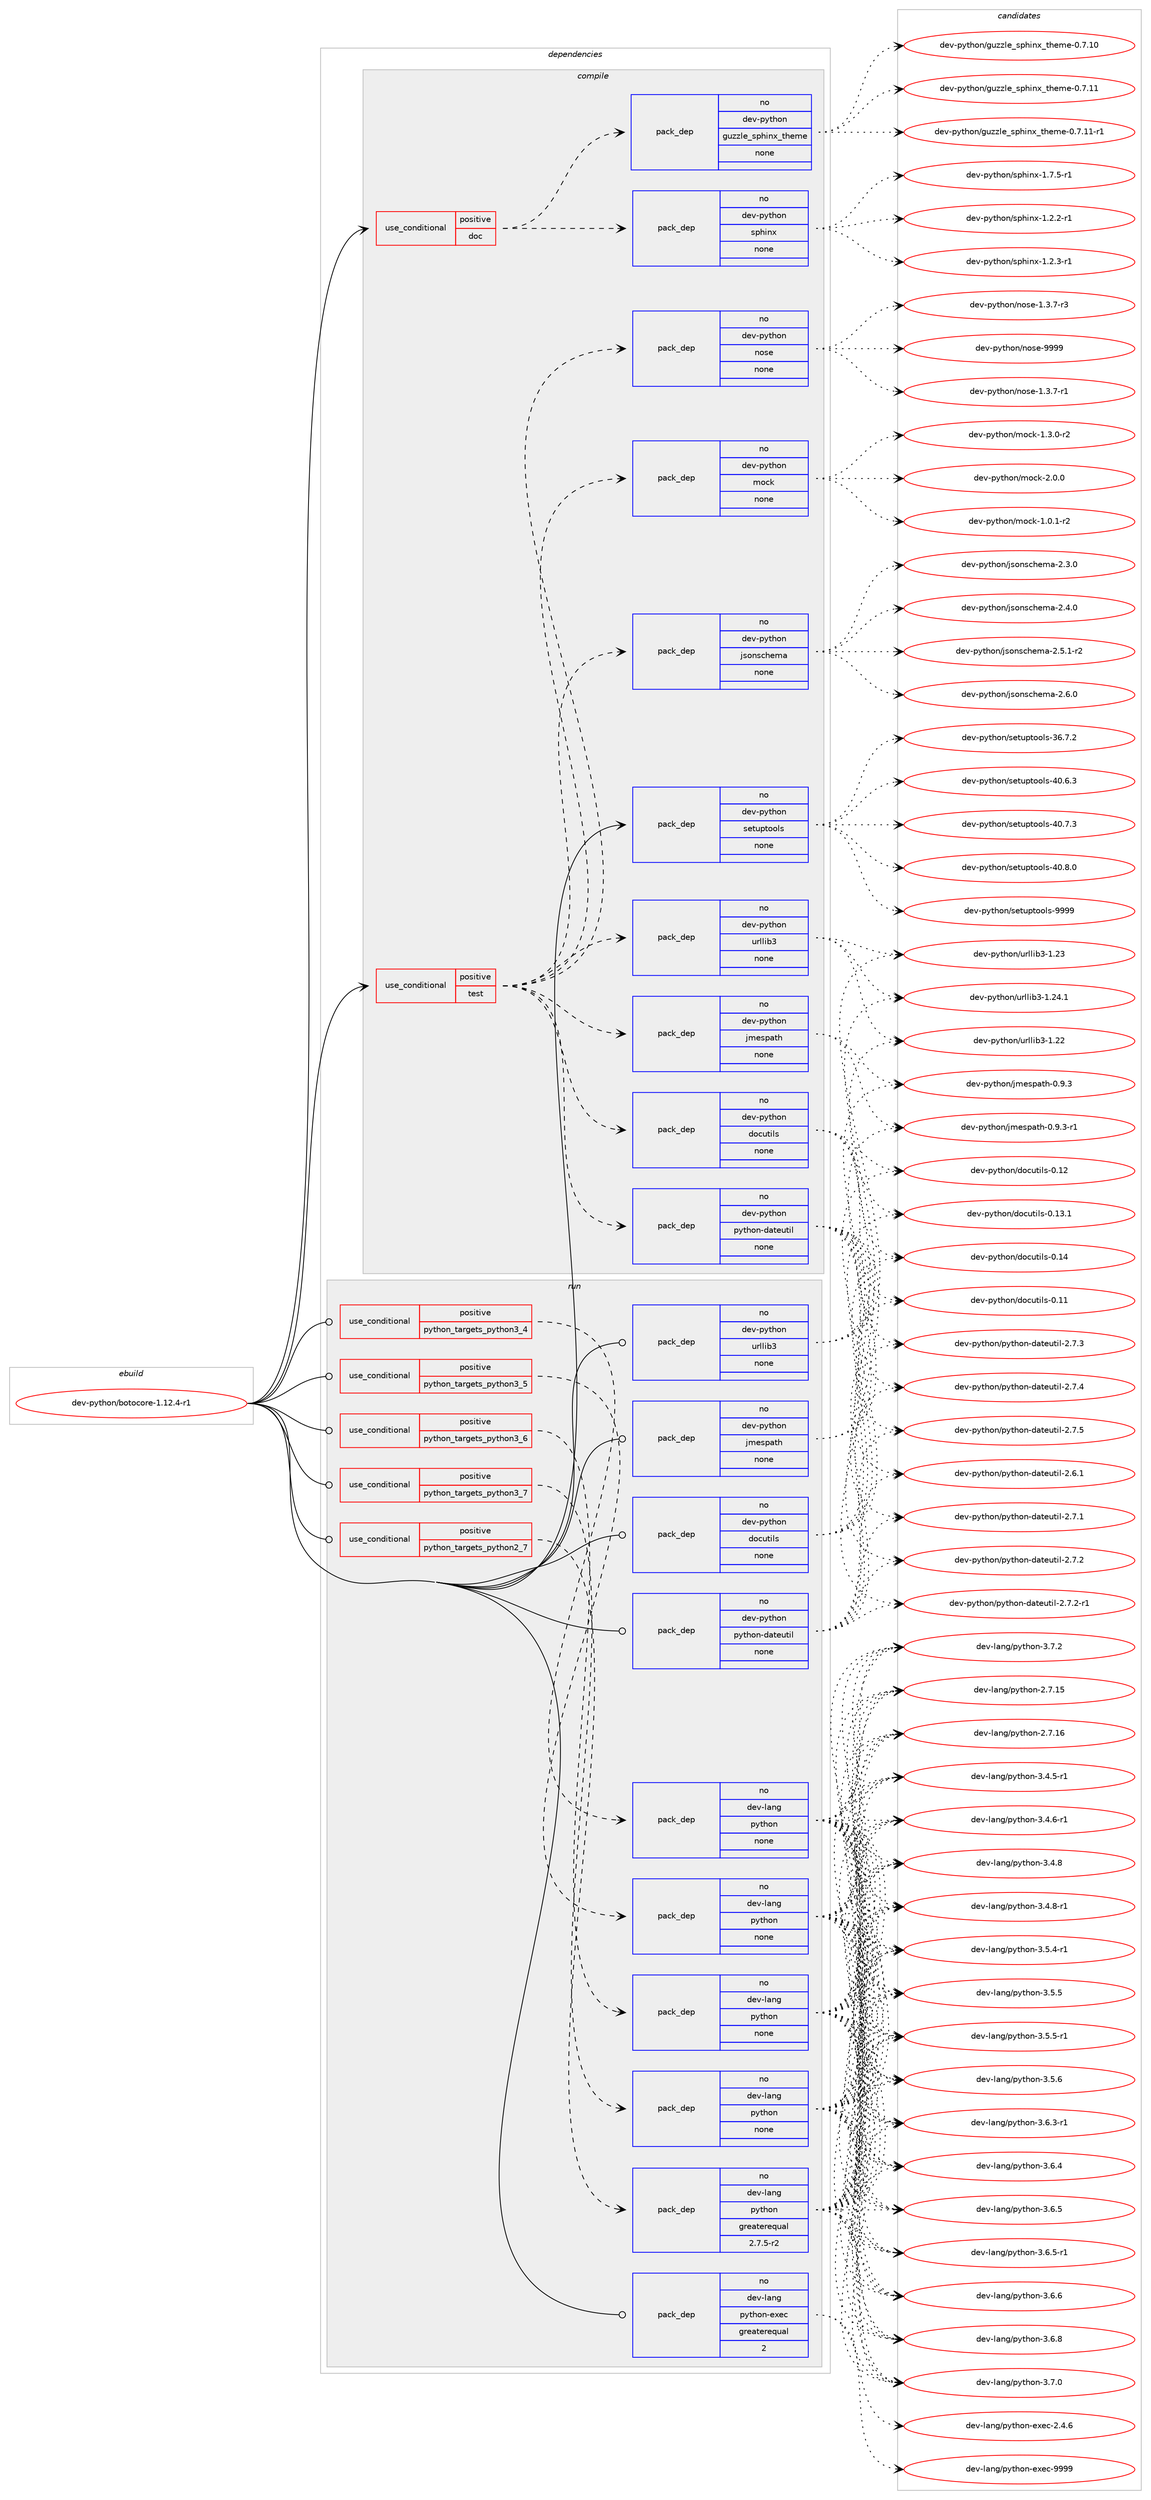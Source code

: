 digraph prolog {

# *************
# Graph options
# *************

newrank=true;
concentrate=true;
compound=true;
graph [rankdir=LR,fontname=Helvetica,fontsize=10,ranksep=1.5];#, ranksep=2.5, nodesep=0.2];
edge  [arrowhead=vee];
node  [fontname=Helvetica,fontsize=10];

# **********
# The ebuild
# **********

subgraph cluster_leftcol {
color=gray;
rank=same;
label=<<i>ebuild</i>>;
id [label="dev-python/botocore-1.12.4-r1", color=red, width=4, href="../dev-python/botocore-1.12.4-r1.svg"];
}

# ****************
# The dependencies
# ****************

subgraph cluster_midcol {
color=gray;
label=<<i>dependencies</i>>;
subgraph cluster_compile {
fillcolor="#eeeeee";
style=filled;
label=<<i>compile</i>>;
subgraph cond371868 {
dependency1401814 [label=<<TABLE BORDER="0" CELLBORDER="1" CELLSPACING="0" CELLPADDING="4"><TR><TD ROWSPAN="3" CELLPADDING="10">use_conditional</TD></TR><TR><TD>positive</TD></TR><TR><TD>doc</TD></TR></TABLE>>, shape=none, color=red];
subgraph pack1006718 {
dependency1401815 [label=<<TABLE BORDER="0" CELLBORDER="1" CELLSPACING="0" CELLPADDING="4" WIDTH="220"><TR><TD ROWSPAN="6" CELLPADDING="30">pack_dep</TD></TR><TR><TD WIDTH="110">no</TD></TR><TR><TD>dev-python</TD></TR><TR><TD>guzzle_sphinx_theme</TD></TR><TR><TD>none</TD></TR><TR><TD></TD></TR></TABLE>>, shape=none, color=blue];
}
dependency1401814:e -> dependency1401815:w [weight=20,style="dashed",arrowhead="vee"];
subgraph pack1006719 {
dependency1401816 [label=<<TABLE BORDER="0" CELLBORDER="1" CELLSPACING="0" CELLPADDING="4" WIDTH="220"><TR><TD ROWSPAN="6" CELLPADDING="30">pack_dep</TD></TR><TR><TD WIDTH="110">no</TD></TR><TR><TD>dev-python</TD></TR><TR><TD>sphinx</TD></TR><TR><TD>none</TD></TR><TR><TD></TD></TR></TABLE>>, shape=none, color=blue];
}
dependency1401814:e -> dependency1401816:w [weight=20,style="dashed",arrowhead="vee"];
}
id:e -> dependency1401814:w [weight=20,style="solid",arrowhead="vee"];
subgraph cond371869 {
dependency1401817 [label=<<TABLE BORDER="0" CELLBORDER="1" CELLSPACING="0" CELLPADDING="4"><TR><TD ROWSPAN="3" CELLPADDING="10">use_conditional</TD></TR><TR><TD>positive</TD></TR><TR><TD>test</TD></TR></TABLE>>, shape=none, color=red];
subgraph pack1006720 {
dependency1401818 [label=<<TABLE BORDER="0" CELLBORDER="1" CELLSPACING="0" CELLPADDING="4" WIDTH="220"><TR><TD ROWSPAN="6" CELLPADDING="30">pack_dep</TD></TR><TR><TD WIDTH="110">no</TD></TR><TR><TD>dev-python</TD></TR><TR><TD>docutils</TD></TR><TR><TD>none</TD></TR><TR><TD></TD></TR></TABLE>>, shape=none, color=blue];
}
dependency1401817:e -> dependency1401818:w [weight=20,style="dashed",arrowhead="vee"];
subgraph pack1006721 {
dependency1401819 [label=<<TABLE BORDER="0" CELLBORDER="1" CELLSPACING="0" CELLPADDING="4" WIDTH="220"><TR><TD ROWSPAN="6" CELLPADDING="30">pack_dep</TD></TR><TR><TD WIDTH="110">no</TD></TR><TR><TD>dev-python</TD></TR><TR><TD>jmespath</TD></TR><TR><TD>none</TD></TR><TR><TD></TD></TR></TABLE>>, shape=none, color=blue];
}
dependency1401817:e -> dependency1401819:w [weight=20,style="dashed",arrowhead="vee"];
subgraph pack1006722 {
dependency1401820 [label=<<TABLE BORDER="0" CELLBORDER="1" CELLSPACING="0" CELLPADDING="4" WIDTH="220"><TR><TD ROWSPAN="6" CELLPADDING="30">pack_dep</TD></TR><TR><TD WIDTH="110">no</TD></TR><TR><TD>dev-python</TD></TR><TR><TD>python-dateutil</TD></TR><TR><TD>none</TD></TR><TR><TD></TD></TR></TABLE>>, shape=none, color=blue];
}
dependency1401817:e -> dependency1401820:w [weight=20,style="dashed",arrowhead="vee"];
subgraph pack1006723 {
dependency1401821 [label=<<TABLE BORDER="0" CELLBORDER="1" CELLSPACING="0" CELLPADDING="4" WIDTH="220"><TR><TD ROWSPAN="6" CELLPADDING="30">pack_dep</TD></TR><TR><TD WIDTH="110">no</TD></TR><TR><TD>dev-python</TD></TR><TR><TD>urllib3</TD></TR><TR><TD>none</TD></TR><TR><TD></TD></TR></TABLE>>, shape=none, color=blue];
}
dependency1401817:e -> dependency1401821:w [weight=20,style="dashed",arrowhead="vee"];
subgraph pack1006724 {
dependency1401822 [label=<<TABLE BORDER="0" CELLBORDER="1" CELLSPACING="0" CELLPADDING="4" WIDTH="220"><TR><TD ROWSPAN="6" CELLPADDING="30">pack_dep</TD></TR><TR><TD WIDTH="110">no</TD></TR><TR><TD>dev-python</TD></TR><TR><TD>mock</TD></TR><TR><TD>none</TD></TR><TR><TD></TD></TR></TABLE>>, shape=none, color=blue];
}
dependency1401817:e -> dependency1401822:w [weight=20,style="dashed",arrowhead="vee"];
subgraph pack1006725 {
dependency1401823 [label=<<TABLE BORDER="0" CELLBORDER="1" CELLSPACING="0" CELLPADDING="4" WIDTH="220"><TR><TD ROWSPAN="6" CELLPADDING="30">pack_dep</TD></TR><TR><TD WIDTH="110">no</TD></TR><TR><TD>dev-python</TD></TR><TR><TD>nose</TD></TR><TR><TD>none</TD></TR><TR><TD></TD></TR></TABLE>>, shape=none, color=blue];
}
dependency1401817:e -> dependency1401823:w [weight=20,style="dashed",arrowhead="vee"];
subgraph pack1006726 {
dependency1401824 [label=<<TABLE BORDER="0" CELLBORDER="1" CELLSPACING="0" CELLPADDING="4" WIDTH="220"><TR><TD ROWSPAN="6" CELLPADDING="30">pack_dep</TD></TR><TR><TD WIDTH="110">no</TD></TR><TR><TD>dev-python</TD></TR><TR><TD>jsonschema</TD></TR><TR><TD>none</TD></TR><TR><TD></TD></TR></TABLE>>, shape=none, color=blue];
}
dependency1401817:e -> dependency1401824:w [weight=20,style="dashed",arrowhead="vee"];
}
id:e -> dependency1401817:w [weight=20,style="solid",arrowhead="vee"];
subgraph pack1006727 {
dependency1401825 [label=<<TABLE BORDER="0" CELLBORDER="1" CELLSPACING="0" CELLPADDING="4" WIDTH="220"><TR><TD ROWSPAN="6" CELLPADDING="30">pack_dep</TD></TR><TR><TD WIDTH="110">no</TD></TR><TR><TD>dev-python</TD></TR><TR><TD>setuptools</TD></TR><TR><TD>none</TD></TR><TR><TD></TD></TR></TABLE>>, shape=none, color=blue];
}
id:e -> dependency1401825:w [weight=20,style="solid",arrowhead="vee"];
}
subgraph cluster_compileandrun {
fillcolor="#eeeeee";
style=filled;
label=<<i>compile and run</i>>;
}
subgraph cluster_run {
fillcolor="#eeeeee";
style=filled;
label=<<i>run</i>>;
subgraph cond371870 {
dependency1401826 [label=<<TABLE BORDER="0" CELLBORDER="1" CELLSPACING="0" CELLPADDING="4"><TR><TD ROWSPAN="3" CELLPADDING="10">use_conditional</TD></TR><TR><TD>positive</TD></TR><TR><TD>python_targets_python2_7</TD></TR></TABLE>>, shape=none, color=red];
subgraph pack1006728 {
dependency1401827 [label=<<TABLE BORDER="0" CELLBORDER="1" CELLSPACING="0" CELLPADDING="4" WIDTH="220"><TR><TD ROWSPAN="6" CELLPADDING="30">pack_dep</TD></TR><TR><TD WIDTH="110">no</TD></TR><TR><TD>dev-lang</TD></TR><TR><TD>python</TD></TR><TR><TD>greaterequal</TD></TR><TR><TD>2.7.5-r2</TD></TR></TABLE>>, shape=none, color=blue];
}
dependency1401826:e -> dependency1401827:w [weight=20,style="dashed",arrowhead="vee"];
}
id:e -> dependency1401826:w [weight=20,style="solid",arrowhead="odot"];
subgraph cond371871 {
dependency1401828 [label=<<TABLE BORDER="0" CELLBORDER="1" CELLSPACING="0" CELLPADDING="4"><TR><TD ROWSPAN="3" CELLPADDING="10">use_conditional</TD></TR><TR><TD>positive</TD></TR><TR><TD>python_targets_python3_4</TD></TR></TABLE>>, shape=none, color=red];
subgraph pack1006729 {
dependency1401829 [label=<<TABLE BORDER="0" CELLBORDER="1" CELLSPACING="0" CELLPADDING="4" WIDTH="220"><TR><TD ROWSPAN="6" CELLPADDING="30">pack_dep</TD></TR><TR><TD WIDTH="110">no</TD></TR><TR><TD>dev-lang</TD></TR><TR><TD>python</TD></TR><TR><TD>none</TD></TR><TR><TD></TD></TR></TABLE>>, shape=none, color=blue];
}
dependency1401828:e -> dependency1401829:w [weight=20,style="dashed",arrowhead="vee"];
}
id:e -> dependency1401828:w [weight=20,style="solid",arrowhead="odot"];
subgraph cond371872 {
dependency1401830 [label=<<TABLE BORDER="0" CELLBORDER="1" CELLSPACING="0" CELLPADDING="4"><TR><TD ROWSPAN="3" CELLPADDING="10">use_conditional</TD></TR><TR><TD>positive</TD></TR><TR><TD>python_targets_python3_5</TD></TR></TABLE>>, shape=none, color=red];
subgraph pack1006730 {
dependency1401831 [label=<<TABLE BORDER="0" CELLBORDER="1" CELLSPACING="0" CELLPADDING="4" WIDTH="220"><TR><TD ROWSPAN="6" CELLPADDING="30">pack_dep</TD></TR><TR><TD WIDTH="110">no</TD></TR><TR><TD>dev-lang</TD></TR><TR><TD>python</TD></TR><TR><TD>none</TD></TR><TR><TD></TD></TR></TABLE>>, shape=none, color=blue];
}
dependency1401830:e -> dependency1401831:w [weight=20,style="dashed",arrowhead="vee"];
}
id:e -> dependency1401830:w [weight=20,style="solid",arrowhead="odot"];
subgraph cond371873 {
dependency1401832 [label=<<TABLE BORDER="0" CELLBORDER="1" CELLSPACING="0" CELLPADDING="4"><TR><TD ROWSPAN="3" CELLPADDING="10">use_conditional</TD></TR><TR><TD>positive</TD></TR><TR><TD>python_targets_python3_6</TD></TR></TABLE>>, shape=none, color=red];
subgraph pack1006731 {
dependency1401833 [label=<<TABLE BORDER="0" CELLBORDER="1" CELLSPACING="0" CELLPADDING="4" WIDTH="220"><TR><TD ROWSPAN="6" CELLPADDING="30">pack_dep</TD></TR><TR><TD WIDTH="110">no</TD></TR><TR><TD>dev-lang</TD></TR><TR><TD>python</TD></TR><TR><TD>none</TD></TR><TR><TD></TD></TR></TABLE>>, shape=none, color=blue];
}
dependency1401832:e -> dependency1401833:w [weight=20,style="dashed",arrowhead="vee"];
}
id:e -> dependency1401832:w [weight=20,style="solid",arrowhead="odot"];
subgraph cond371874 {
dependency1401834 [label=<<TABLE BORDER="0" CELLBORDER="1" CELLSPACING="0" CELLPADDING="4"><TR><TD ROWSPAN="3" CELLPADDING="10">use_conditional</TD></TR><TR><TD>positive</TD></TR><TR><TD>python_targets_python3_7</TD></TR></TABLE>>, shape=none, color=red];
subgraph pack1006732 {
dependency1401835 [label=<<TABLE BORDER="0" CELLBORDER="1" CELLSPACING="0" CELLPADDING="4" WIDTH="220"><TR><TD ROWSPAN="6" CELLPADDING="30">pack_dep</TD></TR><TR><TD WIDTH="110">no</TD></TR><TR><TD>dev-lang</TD></TR><TR><TD>python</TD></TR><TR><TD>none</TD></TR><TR><TD></TD></TR></TABLE>>, shape=none, color=blue];
}
dependency1401834:e -> dependency1401835:w [weight=20,style="dashed",arrowhead="vee"];
}
id:e -> dependency1401834:w [weight=20,style="solid",arrowhead="odot"];
subgraph pack1006733 {
dependency1401836 [label=<<TABLE BORDER="0" CELLBORDER="1" CELLSPACING="0" CELLPADDING="4" WIDTH="220"><TR><TD ROWSPAN="6" CELLPADDING="30">pack_dep</TD></TR><TR><TD WIDTH="110">no</TD></TR><TR><TD>dev-lang</TD></TR><TR><TD>python-exec</TD></TR><TR><TD>greaterequal</TD></TR><TR><TD>2</TD></TR></TABLE>>, shape=none, color=blue];
}
id:e -> dependency1401836:w [weight=20,style="solid",arrowhead="odot"];
subgraph pack1006734 {
dependency1401837 [label=<<TABLE BORDER="0" CELLBORDER="1" CELLSPACING="0" CELLPADDING="4" WIDTH="220"><TR><TD ROWSPAN="6" CELLPADDING="30">pack_dep</TD></TR><TR><TD WIDTH="110">no</TD></TR><TR><TD>dev-python</TD></TR><TR><TD>docutils</TD></TR><TR><TD>none</TD></TR><TR><TD></TD></TR></TABLE>>, shape=none, color=blue];
}
id:e -> dependency1401837:w [weight=20,style="solid",arrowhead="odot"];
subgraph pack1006735 {
dependency1401838 [label=<<TABLE BORDER="0" CELLBORDER="1" CELLSPACING="0" CELLPADDING="4" WIDTH="220"><TR><TD ROWSPAN="6" CELLPADDING="30">pack_dep</TD></TR><TR><TD WIDTH="110">no</TD></TR><TR><TD>dev-python</TD></TR><TR><TD>jmespath</TD></TR><TR><TD>none</TD></TR><TR><TD></TD></TR></TABLE>>, shape=none, color=blue];
}
id:e -> dependency1401838:w [weight=20,style="solid",arrowhead="odot"];
subgraph pack1006736 {
dependency1401839 [label=<<TABLE BORDER="0" CELLBORDER="1" CELLSPACING="0" CELLPADDING="4" WIDTH="220"><TR><TD ROWSPAN="6" CELLPADDING="30">pack_dep</TD></TR><TR><TD WIDTH="110">no</TD></TR><TR><TD>dev-python</TD></TR><TR><TD>python-dateutil</TD></TR><TR><TD>none</TD></TR><TR><TD></TD></TR></TABLE>>, shape=none, color=blue];
}
id:e -> dependency1401839:w [weight=20,style="solid",arrowhead="odot"];
subgraph pack1006737 {
dependency1401840 [label=<<TABLE BORDER="0" CELLBORDER="1" CELLSPACING="0" CELLPADDING="4" WIDTH="220"><TR><TD ROWSPAN="6" CELLPADDING="30">pack_dep</TD></TR><TR><TD WIDTH="110">no</TD></TR><TR><TD>dev-python</TD></TR><TR><TD>urllib3</TD></TR><TR><TD>none</TD></TR><TR><TD></TD></TR></TABLE>>, shape=none, color=blue];
}
id:e -> dependency1401840:w [weight=20,style="solid",arrowhead="odot"];
}
}

# **************
# The candidates
# **************

subgraph cluster_choices {
rank=same;
color=gray;
label=<<i>candidates</i>>;

subgraph choice1006718 {
color=black;
nodesep=1;
choice1001011184511212111610411111047103117122122108101951151121041051101209511610410110910145484655464948 [label="dev-python/guzzle_sphinx_theme-0.7.10", color=red, width=4,href="../dev-python/guzzle_sphinx_theme-0.7.10.svg"];
choice1001011184511212111610411111047103117122122108101951151121041051101209511610410110910145484655464949 [label="dev-python/guzzle_sphinx_theme-0.7.11", color=red, width=4,href="../dev-python/guzzle_sphinx_theme-0.7.11.svg"];
choice10010111845112121116104111110471031171221221081019511511210410511012095116104101109101454846554649494511449 [label="dev-python/guzzle_sphinx_theme-0.7.11-r1", color=red, width=4,href="../dev-python/guzzle_sphinx_theme-0.7.11-r1.svg"];
dependency1401815:e -> choice1001011184511212111610411111047103117122122108101951151121041051101209511610410110910145484655464948:w [style=dotted,weight="100"];
dependency1401815:e -> choice1001011184511212111610411111047103117122122108101951151121041051101209511610410110910145484655464949:w [style=dotted,weight="100"];
dependency1401815:e -> choice10010111845112121116104111110471031171221221081019511511210410511012095116104101109101454846554649494511449:w [style=dotted,weight="100"];
}
subgraph choice1006719 {
color=black;
nodesep=1;
choice10010111845112121116104111110471151121041051101204549465046504511449 [label="dev-python/sphinx-1.2.2-r1", color=red, width=4,href="../dev-python/sphinx-1.2.2-r1.svg"];
choice10010111845112121116104111110471151121041051101204549465046514511449 [label="dev-python/sphinx-1.2.3-r1", color=red, width=4,href="../dev-python/sphinx-1.2.3-r1.svg"];
choice10010111845112121116104111110471151121041051101204549465546534511449 [label="dev-python/sphinx-1.7.5-r1", color=red, width=4,href="../dev-python/sphinx-1.7.5-r1.svg"];
dependency1401816:e -> choice10010111845112121116104111110471151121041051101204549465046504511449:w [style=dotted,weight="100"];
dependency1401816:e -> choice10010111845112121116104111110471151121041051101204549465046514511449:w [style=dotted,weight="100"];
dependency1401816:e -> choice10010111845112121116104111110471151121041051101204549465546534511449:w [style=dotted,weight="100"];
}
subgraph choice1006720 {
color=black;
nodesep=1;
choice1001011184511212111610411111047100111991171161051081154548464949 [label="dev-python/docutils-0.11", color=red, width=4,href="../dev-python/docutils-0.11.svg"];
choice1001011184511212111610411111047100111991171161051081154548464950 [label="dev-python/docutils-0.12", color=red, width=4,href="../dev-python/docutils-0.12.svg"];
choice10010111845112121116104111110471001119911711610510811545484649514649 [label="dev-python/docutils-0.13.1", color=red, width=4,href="../dev-python/docutils-0.13.1.svg"];
choice1001011184511212111610411111047100111991171161051081154548464952 [label="dev-python/docutils-0.14", color=red, width=4,href="../dev-python/docutils-0.14.svg"];
dependency1401818:e -> choice1001011184511212111610411111047100111991171161051081154548464949:w [style=dotted,weight="100"];
dependency1401818:e -> choice1001011184511212111610411111047100111991171161051081154548464950:w [style=dotted,weight="100"];
dependency1401818:e -> choice10010111845112121116104111110471001119911711610510811545484649514649:w [style=dotted,weight="100"];
dependency1401818:e -> choice1001011184511212111610411111047100111991171161051081154548464952:w [style=dotted,weight="100"];
}
subgraph choice1006721 {
color=black;
nodesep=1;
choice100101118451121211161041111104710610910111511297116104454846574651 [label="dev-python/jmespath-0.9.3", color=red, width=4,href="../dev-python/jmespath-0.9.3.svg"];
choice1001011184511212111610411111047106109101115112971161044548465746514511449 [label="dev-python/jmespath-0.9.3-r1", color=red, width=4,href="../dev-python/jmespath-0.9.3-r1.svg"];
dependency1401819:e -> choice100101118451121211161041111104710610910111511297116104454846574651:w [style=dotted,weight="100"];
dependency1401819:e -> choice1001011184511212111610411111047106109101115112971161044548465746514511449:w [style=dotted,weight="100"];
}
subgraph choice1006722 {
color=black;
nodesep=1;
choice10010111845112121116104111110471121211161041111104510097116101117116105108455046544649 [label="dev-python/python-dateutil-2.6.1", color=red, width=4,href="../dev-python/python-dateutil-2.6.1.svg"];
choice10010111845112121116104111110471121211161041111104510097116101117116105108455046554649 [label="dev-python/python-dateutil-2.7.1", color=red, width=4,href="../dev-python/python-dateutil-2.7.1.svg"];
choice10010111845112121116104111110471121211161041111104510097116101117116105108455046554650 [label="dev-python/python-dateutil-2.7.2", color=red, width=4,href="../dev-python/python-dateutil-2.7.2.svg"];
choice100101118451121211161041111104711212111610411111045100971161011171161051084550465546504511449 [label="dev-python/python-dateutil-2.7.2-r1", color=red, width=4,href="../dev-python/python-dateutil-2.7.2-r1.svg"];
choice10010111845112121116104111110471121211161041111104510097116101117116105108455046554651 [label="dev-python/python-dateutil-2.7.3", color=red, width=4,href="../dev-python/python-dateutil-2.7.3.svg"];
choice10010111845112121116104111110471121211161041111104510097116101117116105108455046554652 [label="dev-python/python-dateutil-2.7.4", color=red, width=4,href="../dev-python/python-dateutil-2.7.4.svg"];
choice10010111845112121116104111110471121211161041111104510097116101117116105108455046554653 [label="dev-python/python-dateutil-2.7.5", color=red, width=4,href="../dev-python/python-dateutil-2.7.5.svg"];
dependency1401820:e -> choice10010111845112121116104111110471121211161041111104510097116101117116105108455046544649:w [style=dotted,weight="100"];
dependency1401820:e -> choice10010111845112121116104111110471121211161041111104510097116101117116105108455046554649:w [style=dotted,weight="100"];
dependency1401820:e -> choice10010111845112121116104111110471121211161041111104510097116101117116105108455046554650:w [style=dotted,weight="100"];
dependency1401820:e -> choice100101118451121211161041111104711212111610411111045100971161011171161051084550465546504511449:w [style=dotted,weight="100"];
dependency1401820:e -> choice10010111845112121116104111110471121211161041111104510097116101117116105108455046554651:w [style=dotted,weight="100"];
dependency1401820:e -> choice10010111845112121116104111110471121211161041111104510097116101117116105108455046554652:w [style=dotted,weight="100"];
dependency1401820:e -> choice10010111845112121116104111110471121211161041111104510097116101117116105108455046554653:w [style=dotted,weight="100"];
}
subgraph choice1006723 {
color=black;
nodesep=1;
choice100101118451121211161041111104711711410810810598514549465050 [label="dev-python/urllib3-1.22", color=red, width=4,href="../dev-python/urllib3-1.22.svg"];
choice100101118451121211161041111104711711410810810598514549465051 [label="dev-python/urllib3-1.23", color=red, width=4,href="../dev-python/urllib3-1.23.svg"];
choice1001011184511212111610411111047117114108108105985145494650524649 [label="dev-python/urllib3-1.24.1", color=red, width=4,href="../dev-python/urllib3-1.24.1.svg"];
dependency1401821:e -> choice100101118451121211161041111104711711410810810598514549465050:w [style=dotted,weight="100"];
dependency1401821:e -> choice100101118451121211161041111104711711410810810598514549465051:w [style=dotted,weight="100"];
dependency1401821:e -> choice1001011184511212111610411111047117114108108105985145494650524649:w [style=dotted,weight="100"];
}
subgraph choice1006724 {
color=black;
nodesep=1;
choice1001011184511212111610411111047109111991074549464846494511450 [label="dev-python/mock-1.0.1-r2", color=red, width=4,href="../dev-python/mock-1.0.1-r2.svg"];
choice1001011184511212111610411111047109111991074549465146484511450 [label="dev-python/mock-1.3.0-r2", color=red, width=4,href="../dev-python/mock-1.3.0-r2.svg"];
choice100101118451121211161041111104710911199107455046484648 [label="dev-python/mock-2.0.0", color=red, width=4,href="../dev-python/mock-2.0.0.svg"];
dependency1401822:e -> choice1001011184511212111610411111047109111991074549464846494511450:w [style=dotted,weight="100"];
dependency1401822:e -> choice1001011184511212111610411111047109111991074549465146484511450:w [style=dotted,weight="100"];
dependency1401822:e -> choice100101118451121211161041111104710911199107455046484648:w [style=dotted,weight="100"];
}
subgraph choice1006725 {
color=black;
nodesep=1;
choice10010111845112121116104111110471101111151014549465146554511449 [label="dev-python/nose-1.3.7-r1", color=red, width=4,href="../dev-python/nose-1.3.7-r1.svg"];
choice10010111845112121116104111110471101111151014549465146554511451 [label="dev-python/nose-1.3.7-r3", color=red, width=4,href="../dev-python/nose-1.3.7-r3.svg"];
choice10010111845112121116104111110471101111151014557575757 [label="dev-python/nose-9999", color=red, width=4,href="../dev-python/nose-9999.svg"];
dependency1401823:e -> choice10010111845112121116104111110471101111151014549465146554511449:w [style=dotted,weight="100"];
dependency1401823:e -> choice10010111845112121116104111110471101111151014549465146554511451:w [style=dotted,weight="100"];
dependency1401823:e -> choice10010111845112121116104111110471101111151014557575757:w [style=dotted,weight="100"];
}
subgraph choice1006726 {
color=black;
nodesep=1;
choice10010111845112121116104111110471061151111101159910410110997455046514648 [label="dev-python/jsonschema-2.3.0", color=red, width=4,href="../dev-python/jsonschema-2.3.0.svg"];
choice10010111845112121116104111110471061151111101159910410110997455046524648 [label="dev-python/jsonschema-2.4.0", color=red, width=4,href="../dev-python/jsonschema-2.4.0.svg"];
choice100101118451121211161041111104710611511111011599104101109974550465346494511450 [label="dev-python/jsonschema-2.5.1-r2", color=red, width=4,href="../dev-python/jsonschema-2.5.1-r2.svg"];
choice10010111845112121116104111110471061151111101159910410110997455046544648 [label="dev-python/jsonschema-2.6.0", color=red, width=4,href="../dev-python/jsonschema-2.6.0.svg"];
dependency1401824:e -> choice10010111845112121116104111110471061151111101159910410110997455046514648:w [style=dotted,weight="100"];
dependency1401824:e -> choice10010111845112121116104111110471061151111101159910410110997455046524648:w [style=dotted,weight="100"];
dependency1401824:e -> choice100101118451121211161041111104710611511111011599104101109974550465346494511450:w [style=dotted,weight="100"];
dependency1401824:e -> choice10010111845112121116104111110471061151111101159910410110997455046544648:w [style=dotted,weight="100"];
}
subgraph choice1006727 {
color=black;
nodesep=1;
choice100101118451121211161041111104711510111611711211611111110811545515446554650 [label="dev-python/setuptools-36.7.2", color=red, width=4,href="../dev-python/setuptools-36.7.2.svg"];
choice100101118451121211161041111104711510111611711211611111110811545524846544651 [label="dev-python/setuptools-40.6.3", color=red, width=4,href="../dev-python/setuptools-40.6.3.svg"];
choice100101118451121211161041111104711510111611711211611111110811545524846554651 [label="dev-python/setuptools-40.7.3", color=red, width=4,href="../dev-python/setuptools-40.7.3.svg"];
choice100101118451121211161041111104711510111611711211611111110811545524846564648 [label="dev-python/setuptools-40.8.0", color=red, width=4,href="../dev-python/setuptools-40.8.0.svg"];
choice10010111845112121116104111110471151011161171121161111111081154557575757 [label="dev-python/setuptools-9999", color=red, width=4,href="../dev-python/setuptools-9999.svg"];
dependency1401825:e -> choice100101118451121211161041111104711510111611711211611111110811545515446554650:w [style=dotted,weight="100"];
dependency1401825:e -> choice100101118451121211161041111104711510111611711211611111110811545524846544651:w [style=dotted,weight="100"];
dependency1401825:e -> choice100101118451121211161041111104711510111611711211611111110811545524846554651:w [style=dotted,weight="100"];
dependency1401825:e -> choice100101118451121211161041111104711510111611711211611111110811545524846564648:w [style=dotted,weight="100"];
dependency1401825:e -> choice10010111845112121116104111110471151011161171121161111111081154557575757:w [style=dotted,weight="100"];
}
subgraph choice1006728 {
color=black;
nodesep=1;
choice10010111845108971101034711212111610411111045504655464953 [label="dev-lang/python-2.7.15", color=red, width=4,href="../dev-lang/python-2.7.15.svg"];
choice10010111845108971101034711212111610411111045504655464954 [label="dev-lang/python-2.7.16", color=red, width=4,href="../dev-lang/python-2.7.16.svg"];
choice1001011184510897110103471121211161041111104551465246534511449 [label="dev-lang/python-3.4.5-r1", color=red, width=4,href="../dev-lang/python-3.4.5-r1.svg"];
choice1001011184510897110103471121211161041111104551465246544511449 [label="dev-lang/python-3.4.6-r1", color=red, width=4,href="../dev-lang/python-3.4.6-r1.svg"];
choice100101118451089711010347112121116104111110455146524656 [label="dev-lang/python-3.4.8", color=red, width=4,href="../dev-lang/python-3.4.8.svg"];
choice1001011184510897110103471121211161041111104551465246564511449 [label="dev-lang/python-3.4.8-r1", color=red, width=4,href="../dev-lang/python-3.4.8-r1.svg"];
choice1001011184510897110103471121211161041111104551465346524511449 [label="dev-lang/python-3.5.4-r1", color=red, width=4,href="../dev-lang/python-3.5.4-r1.svg"];
choice100101118451089711010347112121116104111110455146534653 [label="dev-lang/python-3.5.5", color=red, width=4,href="../dev-lang/python-3.5.5.svg"];
choice1001011184510897110103471121211161041111104551465346534511449 [label="dev-lang/python-3.5.5-r1", color=red, width=4,href="../dev-lang/python-3.5.5-r1.svg"];
choice100101118451089711010347112121116104111110455146534654 [label="dev-lang/python-3.5.6", color=red, width=4,href="../dev-lang/python-3.5.6.svg"];
choice1001011184510897110103471121211161041111104551465446514511449 [label="dev-lang/python-3.6.3-r1", color=red, width=4,href="../dev-lang/python-3.6.3-r1.svg"];
choice100101118451089711010347112121116104111110455146544652 [label="dev-lang/python-3.6.4", color=red, width=4,href="../dev-lang/python-3.6.4.svg"];
choice100101118451089711010347112121116104111110455146544653 [label="dev-lang/python-3.6.5", color=red, width=4,href="../dev-lang/python-3.6.5.svg"];
choice1001011184510897110103471121211161041111104551465446534511449 [label="dev-lang/python-3.6.5-r1", color=red, width=4,href="../dev-lang/python-3.6.5-r1.svg"];
choice100101118451089711010347112121116104111110455146544654 [label="dev-lang/python-3.6.6", color=red, width=4,href="../dev-lang/python-3.6.6.svg"];
choice100101118451089711010347112121116104111110455146544656 [label="dev-lang/python-3.6.8", color=red, width=4,href="../dev-lang/python-3.6.8.svg"];
choice100101118451089711010347112121116104111110455146554648 [label="dev-lang/python-3.7.0", color=red, width=4,href="../dev-lang/python-3.7.0.svg"];
choice100101118451089711010347112121116104111110455146554650 [label="dev-lang/python-3.7.2", color=red, width=4,href="../dev-lang/python-3.7.2.svg"];
dependency1401827:e -> choice10010111845108971101034711212111610411111045504655464953:w [style=dotted,weight="100"];
dependency1401827:e -> choice10010111845108971101034711212111610411111045504655464954:w [style=dotted,weight="100"];
dependency1401827:e -> choice1001011184510897110103471121211161041111104551465246534511449:w [style=dotted,weight="100"];
dependency1401827:e -> choice1001011184510897110103471121211161041111104551465246544511449:w [style=dotted,weight="100"];
dependency1401827:e -> choice100101118451089711010347112121116104111110455146524656:w [style=dotted,weight="100"];
dependency1401827:e -> choice1001011184510897110103471121211161041111104551465246564511449:w [style=dotted,weight="100"];
dependency1401827:e -> choice1001011184510897110103471121211161041111104551465346524511449:w [style=dotted,weight="100"];
dependency1401827:e -> choice100101118451089711010347112121116104111110455146534653:w [style=dotted,weight="100"];
dependency1401827:e -> choice1001011184510897110103471121211161041111104551465346534511449:w [style=dotted,weight="100"];
dependency1401827:e -> choice100101118451089711010347112121116104111110455146534654:w [style=dotted,weight="100"];
dependency1401827:e -> choice1001011184510897110103471121211161041111104551465446514511449:w [style=dotted,weight="100"];
dependency1401827:e -> choice100101118451089711010347112121116104111110455146544652:w [style=dotted,weight="100"];
dependency1401827:e -> choice100101118451089711010347112121116104111110455146544653:w [style=dotted,weight="100"];
dependency1401827:e -> choice1001011184510897110103471121211161041111104551465446534511449:w [style=dotted,weight="100"];
dependency1401827:e -> choice100101118451089711010347112121116104111110455146544654:w [style=dotted,weight="100"];
dependency1401827:e -> choice100101118451089711010347112121116104111110455146544656:w [style=dotted,weight="100"];
dependency1401827:e -> choice100101118451089711010347112121116104111110455146554648:w [style=dotted,weight="100"];
dependency1401827:e -> choice100101118451089711010347112121116104111110455146554650:w [style=dotted,weight="100"];
}
subgraph choice1006729 {
color=black;
nodesep=1;
choice10010111845108971101034711212111610411111045504655464953 [label="dev-lang/python-2.7.15", color=red, width=4,href="../dev-lang/python-2.7.15.svg"];
choice10010111845108971101034711212111610411111045504655464954 [label="dev-lang/python-2.7.16", color=red, width=4,href="../dev-lang/python-2.7.16.svg"];
choice1001011184510897110103471121211161041111104551465246534511449 [label="dev-lang/python-3.4.5-r1", color=red, width=4,href="../dev-lang/python-3.4.5-r1.svg"];
choice1001011184510897110103471121211161041111104551465246544511449 [label="dev-lang/python-3.4.6-r1", color=red, width=4,href="../dev-lang/python-3.4.6-r1.svg"];
choice100101118451089711010347112121116104111110455146524656 [label="dev-lang/python-3.4.8", color=red, width=4,href="../dev-lang/python-3.4.8.svg"];
choice1001011184510897110103471121211161041111104551465246564511449 [label="dev-lang/python-3.4.8-r1", color=red, width=4,href="../dev-lang/python-3.4.8-r1.svg"];
choice1001011184510897110103471121211161041111104551465346524511449 [label="dev-lang/python-3.5.4-r1", color=red, width=4,href="../dev-lang/python-3.5.4-r1.svg"];
choice100101118451089711010347112121116104111110455146534653 [label="dev-lang/python-3.5.5", color=red, width=4,href="../dev-lang/python-3.5.5.svg"];
choice1001011184510897110103471121211161041111104551465346534511449 [label="dev-lang/python-3.5.5-r1", color=red, width=4,href="../dev-lang/python-3.5.5-r1.svg"];
choice100101118451089711010347112121116104111110455146534654 [label="dev-lang/python-3.5.6", color=red, width=4,href="../dev-lang/python-3.5.6.svg"];
choice1001011184510897110103471121211161041111104551465446514511449 [label="dev-lang/python-3.6.3-r1", color=red, width=4,href="../dev-lang/python-3.6.3-r1.svg"];
choice100101118451089711010347112121116104111110455146544652 [label="dev-lang/python-3.6.4", color=red, width=4,href="../dev-lang/python-3.6.4.svg"];
choice100101118451089711010347112121116104111110455146544653 [label="dev-lang/python-3.6.5", color=red, width=4,href="../dev-lang/python-3.6.5.svg"];
choice1001011184510897110103471121211161041111104551465446534511449 [label="dev-lang/python-3.6.5-r1", color=red, width=4,href="../dev-lang/python-3.6.5-r1.svg"];
choice100101118451089711010347112121116104111110455146544654 [label="dev-lang/python-3.6.6", color=red, width=4,href="../dev-lang/python-3.6.6.svg"];
choice100101118451089711010347112121116104111110455146544656 [label="dev-lang/python-3.6.8", color=red, width=4,href="../dev-lang/python-3.6.8.svg"];
choice100101118451089711010347112121116104111110455146554648 [label="dev-lang/python-3.7.0", color=red, width=4,href="../dev-lang/python-3.7.0.svg"];
choice100101118451089711010347112121116104111110455146554650 [label="dev-lang/python-3.7.2", color=red, width=4,href="../dev-lang/python-3.7.2.svg"];
dependency1401829:e -> choice10010111845108971101034711212111610411111045504655464953:w [style=dotted,weight="100"];
dependency1401829:e -> choice10010111845108971101034711212111610411111045504655464954:w [style=dotted,weight="100"];
dependency1401829:e -> choice1001011184510897110103471121211161041111104551465246534511449:w [style=dotted,weight="100"];
dependency1401829:e -> choice1001011184510897110103471121211161041111104551465246544511449:w [style=dotted,weight="100"];
dependency1401829:e -> choice100101118451089711010347112121116104111110455146524656:w [style=dotted,weight="100"];
dependency1401829:e -> choice1001011184510897110103471121211161041111104551465246564511449:w [style=dotted,weight="100"];
dependency1401829:e -> choice1001011184510897110103471121211161041111104551465346524511449:w [style=dotted,weight="100"];
dependency1401829:e -> choice100101118451089711010347112121116104111110455146534653:w [style=dotted,weight="100"];
dependency1401829:e -> choice1001011184510897110103471121211161041111104551465346534511449:w [style=dotted,weight="100"];
dependency1401829:e -> choice100101118451089711010347112121116104111110455146534654:w [style=dotted,weight="100"];
dependency1401829:e -> choice1001011184510897110103471121211161041111104551465446514511449:w [style=dotted,weight="100"];
dependency1401829:e -> choice100101118451089711010347112121116104111110455146544652:w [style=dotted,weight="100"];
dependency1401829:e -> choice100101118451089711010347112121116104111110455146544653:w [style=dotted,weight="100"];
dependency1401829:e -> choice1001011184510897110103471121211161041111104551465446534511449:w [style=dotted,weight="100"];
dependency1401829:e -> choice100101118451089711010347112121116104111110455146544654:w [style=dotted,weight="100"];
dependency1401829:e -> choice100101118451089711010347112121116104111110455146544656:w [style=dotted,weight="100"];
dependency1401829:e -> choice100101118451089711010347112121116104111110455146554648:w [style=dotted,weight="100"];
dependency1401829:e -> choice100101118451089711010347112121116104111110455146554650:w [style=dotted,weight="100"];
}
subgraph choice1006730 {
color=black;
nodesep=1;
choice10010111845108971101034711212111610411111045504655464953 [label="dev-lang/python-2.7.15", color=red, width=4,href="../dev-lang/python-2.7.15.svg"];
choice10010111845108971101034711212111610411111045504655464954 [label="dev-lang/python-2.7.16", color=red, width=4,href="../dev-lang/python-2.7.16.svg"];
choice1001011184510897110103471121211161041111104551465246534511449 [label="dev-lang/python-3.4.5-r1", color=red, width=4,href="../dev-lang/python-3.4.5-r1.svg"];
choice1001011184510897110103471121211161041111104551465246544511449 [label="dev-lang/python-3.4.6-r1", color=red, width=4,href="../dev-lang/python-3.4.6-r1.svg"];
choice100101118451089711010347112121116104111110455146524656 [label="dev-lang/python-3.4.8", color=red, width=4,href="../dev-lang/python-3.4.8.svg"];
choice1001011184510897110103471121211161041111104551465246564511449 [label="dev-lang/python-3.4.8-r1", color=red, width=4,href="../dev-lang/python-3.4.8-r1.svg"];
choice1001011184510897110103471121211161041111104551465346524511449 [label="dev-lang/python-3.5.4-r1", color=red, width=4,href="../dev-lang/python-3.5.4-r1.svg"];
choice100101118451089711010347112121116104111110455146534653 [label="dev-lang/python-3.5.5", color=red, width=4,href="../dev-lang/python-3.5.5.svg"];
choice1001011184510897110103471121211161041111104551465346534511449 [label="dev-lang/python-3.5.5-r1", color=red, width=4,href="../dev-lang/python-3.5.5-r1.svg"];
choice100101118451089711010347112121116104111110455146534654 [label="dev-lang/python-3.5.6", color=red, width=4,href="../dev-lang/python-3.5.6.svg"];
choice1001011184510897110103471121211161041111104551465446514511449 [label="dev-lang/python-3.6.3-r1", color=red, width=4,href="../dev-lang/python-3.6.3-r1.svg"];
choice100101118451089711010347112121116104111110455146544652 [label="dev-lang/python-3.6.4", color=red, width=4,href="../dev-lang/python-3.6.4.svg"];
choice100101118451089711010347112121116104111110455146544653 [label="dev-lang/python-3.6.5", color=red, width=4,href="../dev-lang/python-3.6.5.svg"];
choice1001011184510897110103471121211161041111104551465446534511449 [label="dev-lang/python-3.6.5-r1", color=red, width=4,href="../dev-lang/python-3.6.5-r1.svg"];
choice100101118451089711010347112121116104111110455146544654 [label="dev-lang/python-3.6.6", color=red, width=4,href="../dev-lang/python-3.6.6.svg"];
choice100101118451089711010347112121116104111110455146544656 [label="dev-lang/python-3.6.8", color=red, width=4,href="../dev-lang/python-3.6.8.svg"];
choice100101118451089711010347112121116104111110455146554648 [label="dev-lang/python-3.7.0", color=red, width=4,href="../dev-lang/python-3.7.0.svg"];
choice100101118451089711010347112121116104111110455146554650 [label="dev-lang/python-3.7.2", color=red, width=4,href="../dev-lang/python-3.7.2.svg"];
dependency1401831:e -> choice10010111845108971101034711212111610411111045504655464953:w [style=dotted,weight="100"];
dependency1401831:e -> choice10010111845108971101034711212111610411111045504655464954:w [style=dotted,weight="100"];
dependency1401831:e -> choice1001011184510897110103471121211161041111104551465246534511449:w [style=dotted,weight="100"];
dependency1401831:e -> choice1001011184510897110103471121211161041111104551465246544511449:w [style=dotted,weight="100"];
dependency1401831:e -> choice100101118451089711010347112121116104111110455146524656:w [style=dotted,weight="100"];
dependency1401831:e -> choice1001011184510897110103471121211161041111104551465246564511449:w [style=dotted,weight="100"];
dependency1401831:e -> choice1001011184510897110103471121211161041111104551465346524511449:w [style=dotted,weight="100"];
dependency1401831:e -> choice100101118451089711010347112121116104111110455146534653:w [style=dotted,weight="100"];
dependency1401831:e -> choice1001011184510897110103471121211161041111104551465346534511449:w [style=dotted,weight="100"];
dependency1401831:e -> choice100101118451089711010347112121116104111110455146534654:w [style=dotted,weight="100"];
dependency1401831:e -> choice1001011184510897110103471121211161041111104551465446514511449:w [style=dotted,weight="100"];
dependency1401831:e -> choice100101118451089711010347112121116104111110455146544652:w [style=dotted,weight="100"];
dependency1401831:e -> choice100101118451089711010347112121116104111110455146544653:w [style=dotted,weight="100"];
dependency1401831:e -> choice1001011184510897110103471121211161041111104551465446534511449:w [style=dotted,weight="100"];
dependency1401831:e -> choice100101118451089711010347112121116104111110455146544654:w [style=dotted,weight="100"];
dependency1401831:e -> choice100101118451089711010347112121116104111110455146544656:w [style=dotted,weight="100"];
dependency1401831:e -> choice100101118451089711010347112121116104111110455146554648:w [style=dotted,weight="100"];
dependency1401831:e -> choice100101118451089711010347112121116104111110455146554650:w [style=dotted,weight="100"];
}
subgraph choice1006731 {
color=black;
nodesep=1;
choice10010111845108971101034711212111610411111045504655464953 [label="dev-lang/python-2.7.15", color=red, width=4,href="../dev-lang/python-2.7.15.svg"];
choice10010111845108971101034711212111610411111045504655464954 [label="dev-lang/python-2.7.16", color=red, width=4,href="../dev-lang/python-2.7.16.svg"];
choice1001011184510897110103471121211161041111104551465246534511449 [label="dev-lang/python-3.4.5-r1", color=red, width=4,href="../dev-lang/python-3.4.5-r1.svg"];
choice1001011184510897110103471121211161041111104551465246544511449 [label="dev-lang/python-3.4.6-r1", color=red, width=4,href="../dev-lang/python-3.4.6-r1.svg"];
choice100101118451089711010347112121116104111110455146524656 [label="dev-lang/python-3.4.8", color=red, width=4,href="../dev-lang/python-3.4.8.svg"];
choice1001011184510897110103471121211161041111104551465246564511449 [label="dev-lang/python-3.4.8-r1", color=red, width=4,href="../dev-lang/python-3.4.8-r1.svg"];
choice1001011184510897110103471121211161041111104551465346524511449 [label="dev-lang/python-3.5.4-r1", color=red, width=4,href="../dev-lang/python-3.5.4-r1.svg"];
choice100101118451089711010347112121116104111110455146534653 [label="dev-lang/python-3.5.5", color=red, width=4,href="../dev-lang/python-3.5.5.svg"];
choice1001011184510897110103471121211161041111104551465346534511449 [label="dev-lang/python-3.5.5-r1", color=red, width=4,href="../dev-lang/python-3.5.5-r1.svg"];
choice100101118451089711010347112121116104111110455146534654 [label="dev-lang/python-3.5.6", color=red, width=4,href="../dev-lang/python-3.5.6.svg"];
choice1001011184510897110103471121211161041111104551465446514511449 [label="dev-lang/python-3.6.3-r1", color=red, width=4,href="../dev-lang/python-3.6.3-r1.svg"];
choice100101118451089711010347112121116104111110455146544652 [label="dev-lang/python-3.6.4", color=red, width=4,href="../dev-lang/python-3.6.4.svg"];
choice100101118451089711010347112121116104111110455146544653 [label="dev-lang/python-3.6.5", color=red, width=4,href="../dev-lang/python-3.6.5.svg"];
choice1001011184510897110103471121211161041111104551465446534511449 [label="dev-lang/python-3.6.5-r1", color=red, width=4,href="../dev-lang/python-3.6.5-r1.svg"];
choice100101118451089711010347112121116104111110455146544654 [label="dev-lang/python-3.6.6", color=red, width=4,href="../dev-lang/python-3.6.6.svg"];
choice100101118451089711010347112121116104111110455146544656 [label="dev-lang/python-3.6.8", color=red, width=4,href="../dev-lang/python-3.6.8.svg"];
choice100101118451089711010347112121116104111110455146554648 [label="dev-lang/python-3.7.0", color=red, width=4,href="../dev-lang/python-3.7.0.svg"];
choice100101118451089711010347112121116104111110455146554650 [label="dev-lang/python-3.7.2", color=red, width=4,href="../dev-lang/python-3.7.2.svg"];
dependency1401833:e -> choice10010111845108971101034711212111610411111045504655464953:w [style=dotted,weight="100"];
dependency1401833:e -> choice10010111845108971101034711212111610411111045504655464954:w [style=dotted,weight="100"];
dependency1401833:e -> choice1001011184510897110103471121211161041111104551465246534511449:w [style=dotted,weight="100"];
dependency1401833:e -> choice1001011184510897110103471121211161041111104551465246544511449:w [style=dotted,weight="100"];
dependency1401833:e -> choice100101118451089711010347112121116104111110455146524656:w [style=dotted,weight="100"];
dependency1401833:e -> choice1001011184510897110103471121211161041111104551465246564511449:w [style=dotted,weight="100"];
dependency1401833:e -> choice1001011184510897110103471121211161041111104551465346524511449:w [style=dotted,weight="100"];
dependency1401833:e -> choice100101118451089711010347112121116104111110455146534653:w [style=dotted,weight="100"];
dependency1401833:e -> choice1001011184510897110103471121211161041111104551465346534511449:w [style=dotted,weight="100"];
dependency1401833:e -> choice100101118451089711010347112121116104111110455146534654:w [style=dotted,weight="100"];
dependency1401833:e -> choice1001011184510897110103471121211161041111104551465446514511449:w [style=dotted,weight="100"];
dependency1401833:e -> choice100101118451089711010347112121116104111110455146544652:w [style=dotted,weight="100"];
dependency1401833:e -> choice100101118451089711010347112121116104111110455146544653:w [style=dotted,weight="100"];
dependency1401833:e -> choice1001011184510897110103471121211161041111104551465446534511449:w [style=dotted,weight="100"];
dependency1401833:e -> choice100101118451089711010347112121116104111110455146544654:w [style=dotted,weight="100"];
dependency1401833:e -> choice100101118451089711010347112121116104111110455146544656:w [style=dotted,weight="100"];
dependency1401833:e -> choice100101118451089711010347112121116104111110455146554648:w [style=dotted,weight="100"];
dependency1401833:e -> choice100101118451089711010347112121116104111110455146554650:w [style=dotted,weight="100"];
}
subgraph choice1006732 {
color=black;
nodesep=1;
choice10010111845108971101034711212111610411111045504655464953 [label="dev-lang/python-2.7.15", color=red, width=4,href="../dev-lang/python-2.7.15.svg"];
choice10010111845108971101034711212111610411111045504655464954 [label="dev-lang/python-2.7.16", color=red, width=4,href="../dev-lang/python-2.7.16.svg"];
choice1001011184510897110103471121211161041111104551465246534511449 [label="dev-lang/python-3.4.5-r1", color=red, width=4,href="../dev-lang/python-3.4.5-r1.svg"];
choice1001011184510897110103471121211161041111104551465246544511449 [label="dev-lang/python-3.4.6-r1", color=red, width=4,href="../dev-lang/python-3.4.6-r1.svg"];
choice100101118451089711010347112121116104111110455146524656 [label="dev-lang/python-3.4.8", color=red, width=4,href="../dev-lang/python-3.4.8.svg"];
choice1001011184510897110103471121211161041111104551465246564511449 [label="dev-lang/python-3.4.8-r1", color=red, width=4,href="../dev-lang/python-3.4.8-r1.svg"];
choice1001011184510897110103471121211161041111104551465346524511449 [label="dev-lang/python-3.5.4-r1", color=red, width=4,href="../dev-lang/python-3.5.4-r1.svg"];
choice100101118451089711010347112121116104111110455146534653 [label="dev-lang/python-3.5.5", color=red, width=4,href="../dev-lang/python-3.5.5.svg"];
choice1001011184510897110103471121211161041111104551465346534511449 [label="dev-lang/python-3.5.5-r1", color=red, width=4,href="../dev-lang/python-3.5.5-r1.svg"];
choice100101118451089711010347112121116104111110455146534654 [label="dev-lang/python-3.5.6", color=red, width=4,href="../dev-lang/python-3.5.6.svg"];
choice1001011184510897110103471121211161041111104551465446514511449 [label="dev-lang/python-3.6.3-r1", color=red, width=4,href="../dev-lang/python-3.6.3-r1.svg"];
choice100101118451089711010347112121116104111110455146544652 [label="dev-lang/python-3.6.4", color=red, width=4,href="../dev-lang/python-3.6.4.svg"];
choice100101118451089711010347112121116104111110455146544653 [label="dev-lang/python-3.6.5", color=red, width=4,href="../dev-lang/python-3.6.5.svg"];
choice1001011184510897110103471121211161041111104551465446534511449 [label="dev-lang/python-3.6.5-r1", color=red, width=4,href="../dev-lang/python-3.6.5-r1.svg"];
choice100101118451089711010347112121116104111110455146544654 [label="dev-lang/python-3.6.6", color=red, width=4,href="../dev-lang/python-3.6.6.svg"];
choice100101118451089711010347112121116104111110455146544656 [label="dev-lang/python-3.6.8", color=red, width=4,href="../dev-lang/python-3.6.8.svg"];
choice100101118451089711010347112121116104111110455146554648 [label="dev-lang/python-3.7.0", color=red, width=4,href="../dev-lang/python-3.7.0.svg"];
choice100101118451089711010347112121116104111110455146554650 [label="dev-lang/python-3.7.2", color=red, width=4,href="../dev-lang/python-3.7.2.svg"];
dependency1401835:e -> choice10010111845108971101034711212111610411111045504655464953:w [style=dotted,weight="100"];
dependency1401835:e -> choice10010111845108971101034711212111610411111045504655464954:w [style=dotted,weight="100"];
dependency1401835:e -> choice1001011184510897110103471121211161041111104551465246534511449:w [style=dotted,weight="100"];
dependency1401835:e -> choice1001011184510897110103471121211161041111104551465246544511449:w [style=dotted,weight="100"];
dependency1401835:e -> choice100101118451089711010347112121116104111110455146524656:w [style=dotted,weight="100"];
dependency1401835:e -> choice1001011184510897110103471121211161041111104551465246564511449:w [style=dotted,weight="100"];
dependency1401835:e -> choice1001011184510897110103471121211161041111104551465346524511449:w [style=dotted,weight="100"];
dependency1401835:e -> choice100101118451089711010347112121116104111110455146534653:w [style=dotted,weight="100"];
dependency1401835:e -> choice1001011184510897110103471121211161041111104551465346534511449:w [style=dotted,weight="100"];
dependency1401835:e -> choice100101118451089711010347112121116104111110455146534654:w [style=dotted,weight="100"];
dependency1401835:e -> choice1001011184510897110103471121211161041111104551465446514511449:w [style=dotted,weight="100"];
dependency1401835:e -> choice100101118451089711010347112121116104111110455146544652:w [style=dotted,weight="100"];
dependency1401835:e -> choice100101118451089711010347112121116104111110455146544653:w [style=dotted,weight="100"];
dependency1401835:e -> choice1001011184510897110103471121211161041111104551465446534511449:w [style=dotted,weight="100"];
dependency1401835:e -> choice100101118451089711010347112121116104111110455146544654:w [style=dotted,weight="100"];
dependency1401835:e -> choice100101118451089711010347112121116104111110455146544656:w [style=dotted,weight="100"];
dependency1401835:e -> choice100101118451089711010347112121116104111110455146554648:w [style=dotted,weight="100"];
dependency1401835:e -> choice100101118451089711010347112121116104111110455146554650:w [style=dotted,weight="100"];
}
subgraph choice1006733 {
color=black;
nodesep=1;
choice1001011184510897110103471121211161041111104510112010199455046524654 [label="dev-lang/python-exec-2.4.6", color=red, width=4,href="../dev-lang/python-exec-2.4.6.svg"];
choice10010111845108971101034711212111610411111045101120101994557575757 [label="dev-lang/python-exec-9999", color=red, width=4,href="../dev-lang/python-exec-9999.svg"];
dependency1401836:e -> choice1001011184510897110103471121211161041111104510112010199455046524654:w [style=dotted,weight="100"];
dependency1401836:e -> choice10010111845108971101034711212111610411111045101120101994557575757:w [style=dotted,weight="100"];
}
subgraph choice1006734 {
color=black;
nodesep=1;
choice1001011184511212111610411111047100111991171161051081154548464949 [label="dev-python/docutils-0.11", color=red, width=4,href="../dev-python/docutils-0.11.svg"];
choice1001011184511212111610411111047100111991171161051081154548464950 [label="dev-python/docutils-0.12", color=red, width=4,href="../dev-python/docutils-0.12.svg"];
choice10010111845112121116104111110471001119911711610510811545484649514649 [label="dev-python/docutils-0.13.1", color=red, width=4,href="../dev-python/docutils-0.13.1.svg"];
choice1001011184511212111610411111047100111991171161051081154548464952 [label="dev-python/docutils-0.14", color=red, width=4,href="../dev-python/docutils-0.14.svg"];
dependency1401837:e -> choice1001011184511212111610411111047100111991171161051081154548464949:w [style=dotted,weight="100"];
dependency1401837:e -> choice1001011184511212111610411111047100111991171161051081154548464950:w [style=dotted,weight="100"];
dependency1401837:e -> choice10010111845112121116104111110471001119911711610510811545484649514649:w [style=dotted,weight="100"];
dependency1401837:e -> choice1001011184511212111610411111047100111991171161051081154548464952:w [style=dotted,weight="100"];
}
subgraph choice1006735 {
color=black;
nodesep=1;
choice100101118451121211161041111104710610910111511297116104454846574651 [label="dev-python/jmespath-0.9.3", color=red, width=4,href="../dev-python/jmespath-0.9.3.svg"];
choice1001011184511212111610411111047106109101115112971161044548465746514511449 [label="dev-python/jmespath-0.9.3-r1", color=red, width=4,href="../dev-python/jmespath-0.9.3-r1.svg"];
dependency1401838:e -> choice100101118451121211161041111104710610910111511297116104454846574651:w [style=dotted,weight="100"];
dependency1401838:e -> choice1001011184511212111610411111047106109101115112971161044548465746514511449:w [style=dotted,weight="100"];
}
subgraph choice1006736 {
color=black;
nodesep=1;
choice10010111845112121116104111110471121211161041111104510097116101117116105108455046544649 [label="dev-python/python-dateutil-2.6.1", color=red, width=4,href="../dev-python/python-dateutil-2.6.1.svg"];
choice10010111845112121116104111110471121211161041111104510097116101117116105108455046554649 [label="dev-python/python-dateutil-2.7.1", color=red, width=4,href="../dev-python/python-dateutil-2.7.1.svg"];
choice10010111845112121116104111110471121211161041111104510097116101117116105108455046554650 [label="dev-python/python-dateutil-2.7.2", color=red, width=4,href="../dev-python/python-dateutil-2.7.2.svg"];
choice100101118451121211161041111104711212111610411111045100971161011171161051084550465546504511449 [label="dev-python/python-dateutil-2.7.2-r1", color=red, width=4,href="../dev-python/python-dateutil-2.7.2-r1.svg"];
choice10010111845112121116104111110471121211161041111104510097116101117116105108455046554651 [label="dev-python/python-dateutil-2.7.3", color=red, width=4,href="../dev-python/python-dateutil-2.7.3.svg"];
choice10010111845112121116104111110471121211161041111104510097116101117116105108455046554652 [label="dev-python/python-dateutil-2.7.4", color=red, width=4,href="../dev-python/python-dateutil-2.7.4.svg"];
choice10010111845112121116104111110471121211161041111104510097116101117116105108455046554653 [label="dev-python/python-dateutil-2.7.5", color=red, width=4,href="../dev-python/python-dateutil-2.7.5.svg"];
dependency1401839:e -> choice10010111845112121116104111110471121211161041111104510097116101117116105108455046544649:w [style=dotted,weight="100"];
dependency1401839:e -> choice10010111845112121116104111110471121211161041111104510097116101117116105108455046554649:w [style=dotted,weight="100"];
dependency1401839:e -> choice10010111845112121116104111110471121211161041111104510097116101117116105108455046554650:w [style=dotted,weight="100"];
dependency1401839:e -> choice100101118451121211161041111104711212111610411111045100971161011171161051084550465546504511449:w [style=dotted,weight="100"];
dependency1401839:e -> choice10010111845112121116104111110471121211161041111104510097116101117116105108455046554651:w [style=dotted,weight="100"];
dependency1401839:e -> choice10010111845112121116104111110471121211161041111104510097116101117116105108455046554652:w [style=dotted,weight="100"];
dependency1401839:e -> choice10010111845112121116104111110471121211161041111104510097116101117116105108455046554653:w [style=dotted,weight="100"];
}
subgraph choice1006737 {
color=black;
nodesep=1;
choice100101118451121211161041111104711711410810810598514549465050 [label="dev-python/urllib3-1.22", color=red, width=4,href="../dev-python/urllib3-1.22.svg"];
choice100101118451121211161041111104711711410810810598514549465051 [label="dev-python/urllib3-1.23", color=red, width=4,href="../dev-python/urllib3-1.23.svg"];
choice1001011184511212111610411111047117114108108105985145494650524649 [label="dev-python/urllib3-1.24.1", color=red, width=4,href="../dev-python/urllib3-1.24.1.svg"];
dependency1401840:e -> choice100101118451121211161041111104711711410810810598514549465050:w [style=dotted,weight="100"];
dependency1401840:e -> choice100101118451121211161041111104711711410810810598514549465051:w [style=dotted,weight="100"];
dependency1401840:e -> choice1001011184511212111610411111047117114108108105985145494650524649:w [style=dotted,weight="100"];
}
}

}
